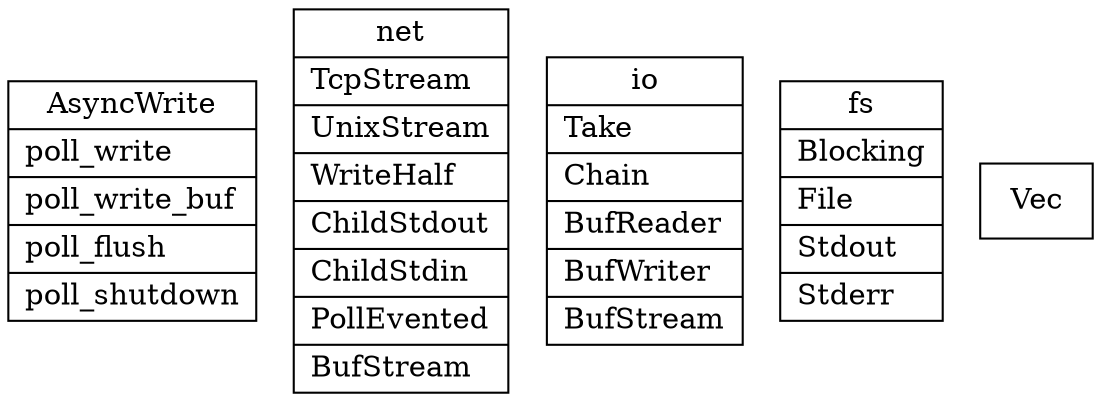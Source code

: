 digraph async_write {
  node[shape=box;];
  newrank=true;
  rankdir=TD;
  AsyncWrite[shape="record";
    label="{
      AsyncWrite|
        poll_write\l|
        poll_write_buf\l|
        poll_flush\l|
        poll_shutdown\l
    }";
  ];

  net[shape="record";
  label="{
    net|
      TcpStream\l|
      UnixStream\l|
      WriteHalf\l|
      ChildStdout\l|
      ChildStdin\l|
      PollEvented\l|
      BufStream\l
  }";];

  io[shape="record";
  label="{
    io|
      Take\l|
      Chain\l|
      BufReader\l|
      BufWriter\l|
      BufStream\l
  }";]

  fs[shape="record";
    label="{
      fs|
        Blocking\l|
        File\l|
        Stdout\l|
        Stderr\l
    }";]

  Vec;
  
}

